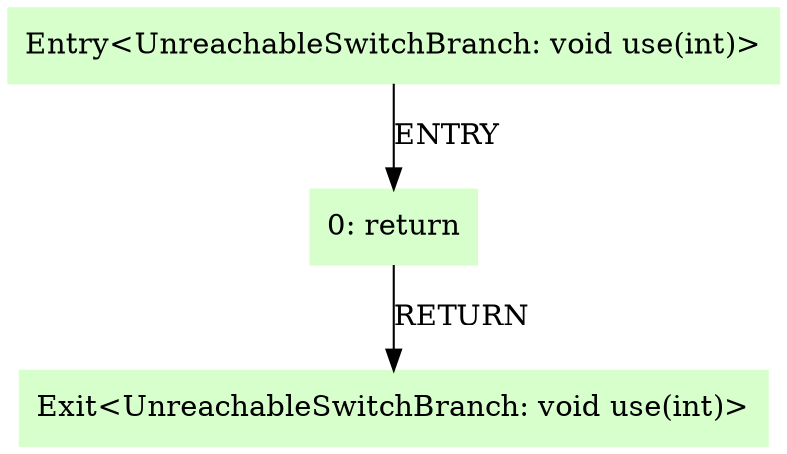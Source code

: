digraph G {
  node [style=filled,shape=box,color=".3 .2 1.0",];
  "0" [label="Entry<UnreachableSwitchBranch: void use(int)>",];
  "1" [label="0: return",];
  "2" [label="Exit<UnreachableSwitchBranch: void use(int)>",];
  "0" -> "1" [label="ENTRY",];
  "1" -> "2" [label="RETURN",];
}
